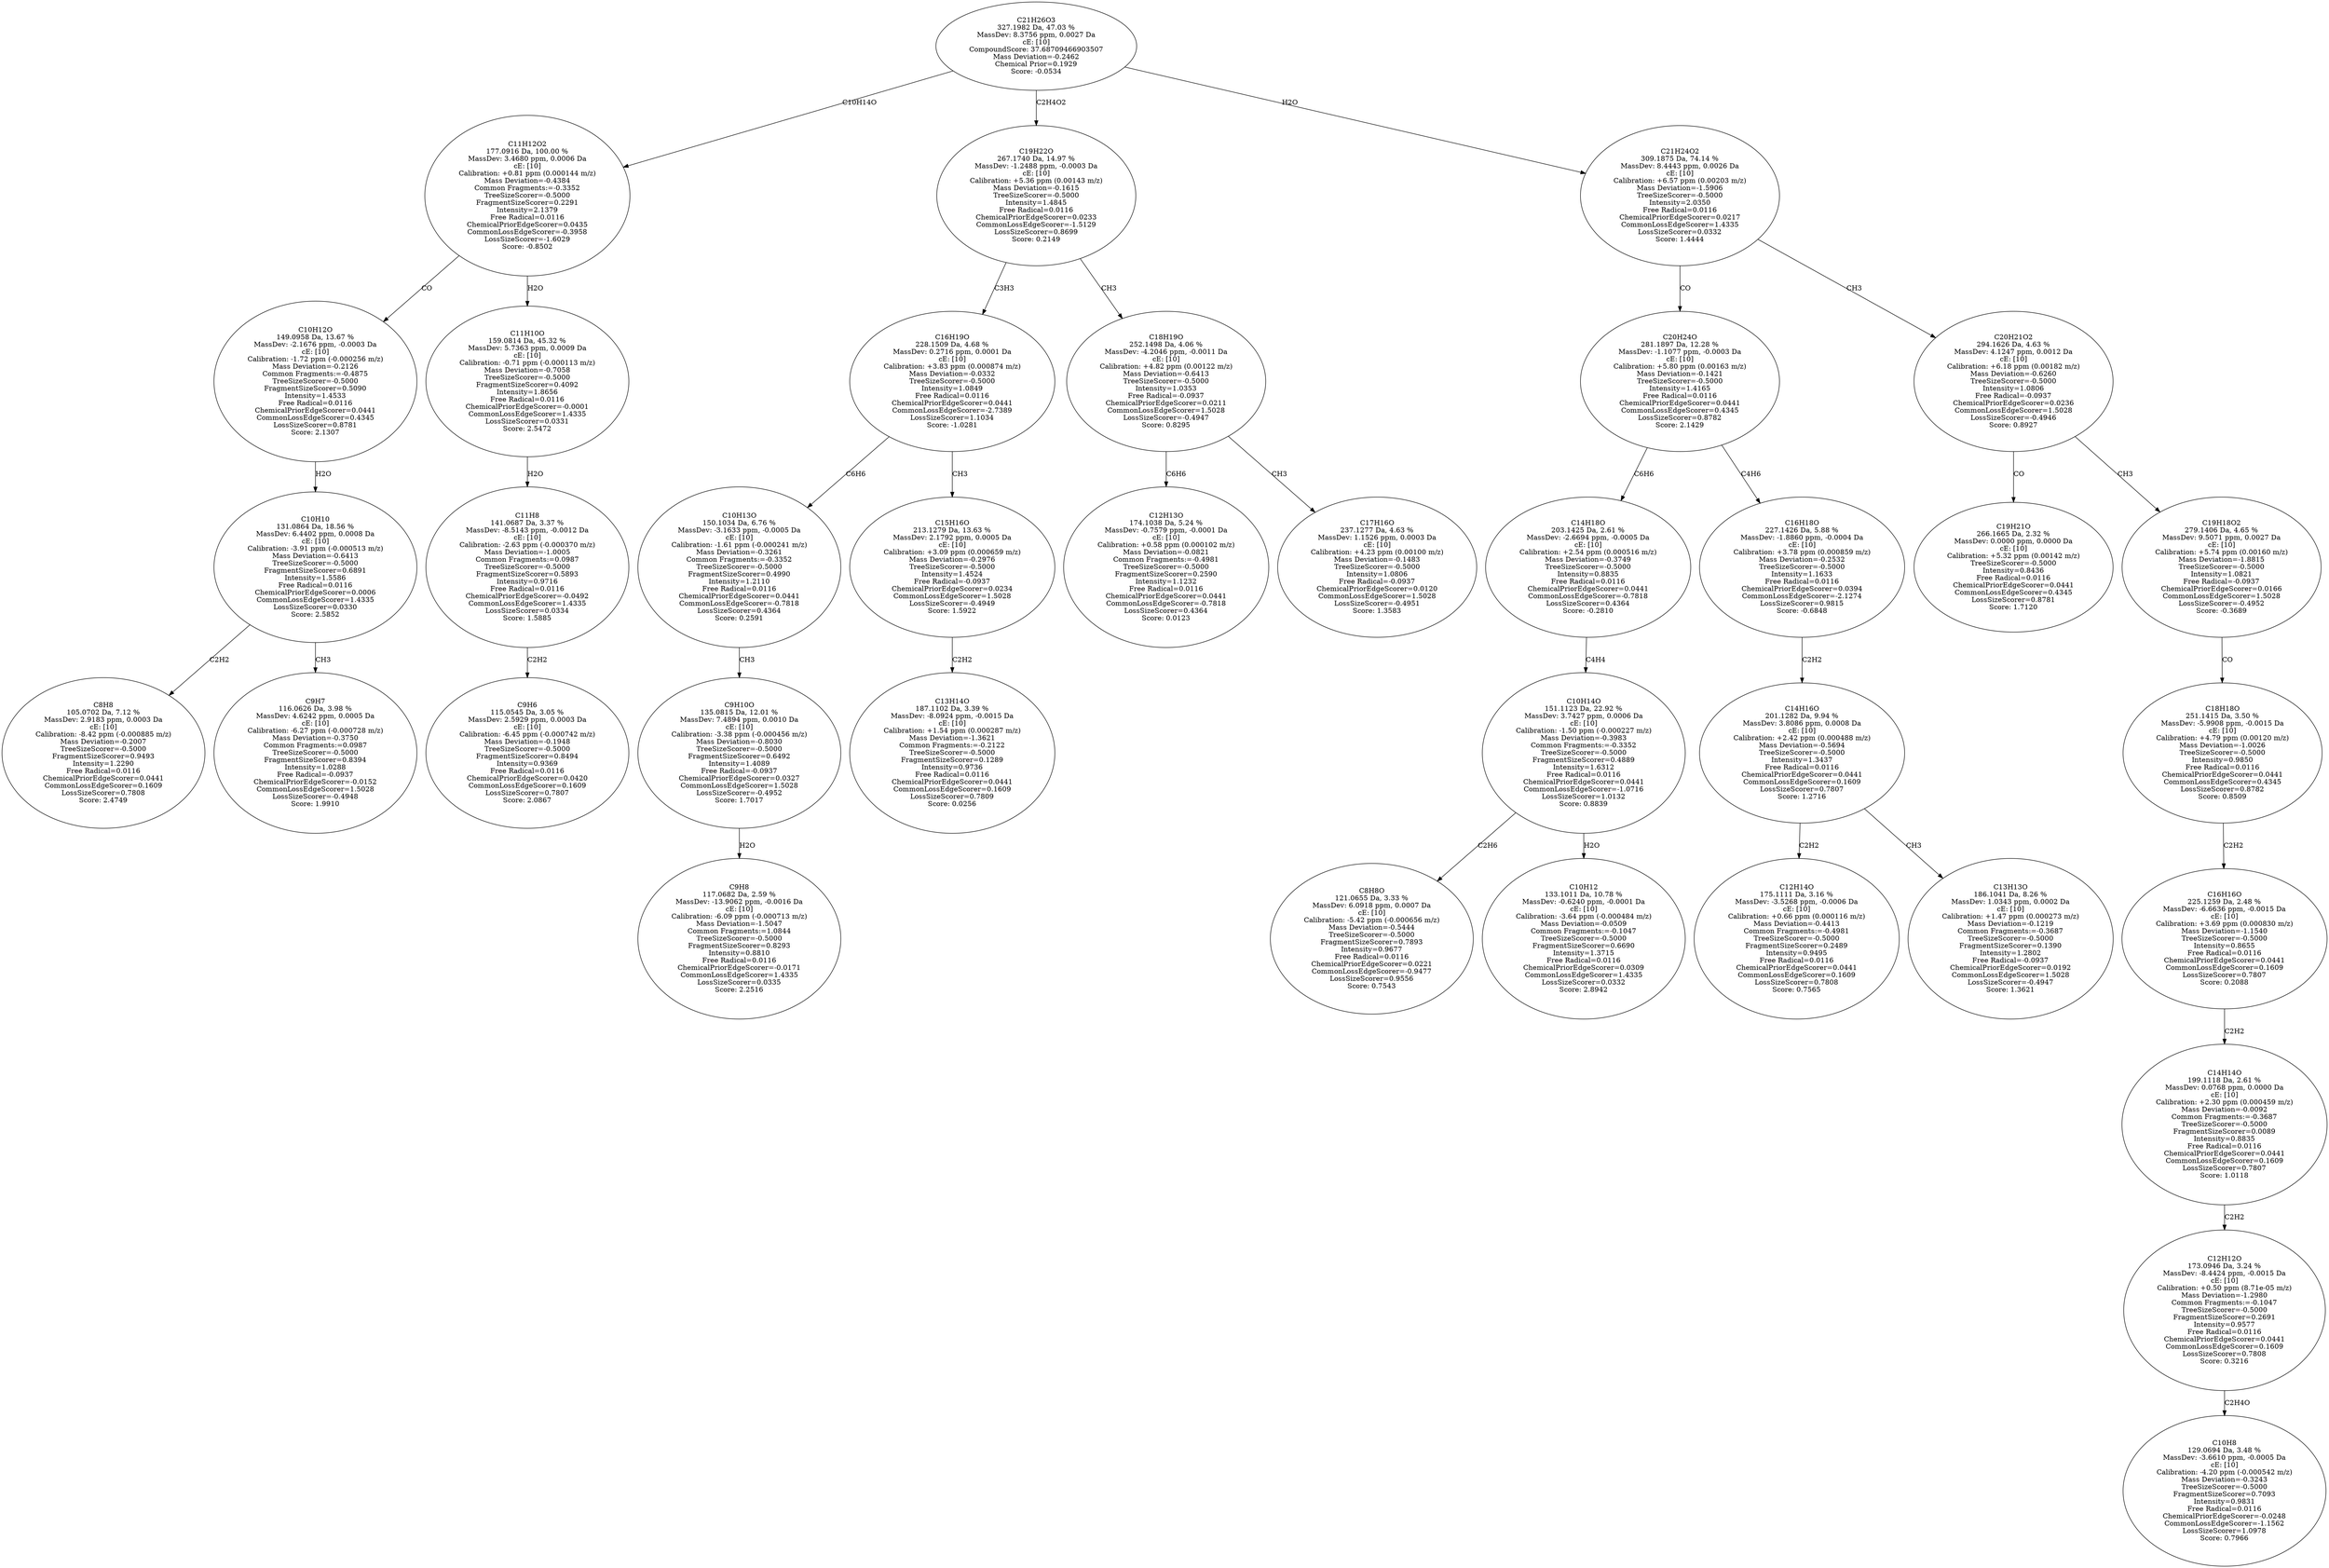 strict digraph {
v1 [label="C8H8\n105.0702 Da, 7.12 %\nMassDev: 2.9183 ppm, 0.0003 Da\ncE: [10]\nCalibration: -8.42 ppm (-0.000885 m/z)\nMass Deviation=-0.2007\nTreeSizeScorer=-0.5000\nFragmentSizeScorer=0.9493\nIntensity=1.2290\nFree Radical=0.0116\nChemicalPriorEdgeScorer=0.0441\nCommonLossEdgeScorer=0.1609\nLossSizeScorer=0.7808\nScore: 2.4749"];
v2 [label="C9H7\n116.0626 Da, 3.98 %\nMassDev: 4.6242 ppm, 0.0005 Da\ncE: [10]\nCalibration: -6.27 ppm (-0.000728 m/z)\nMass Deviation=-0.3750\nCommon Fragments:=0.0987\nTreeSizeScorer=-0.5000\nFragmentSizeScorer=0.8394\nIntensity=1.0288\nFree Radical=-0.0937\nChemicalPriorEdgeScorer=-0.0152\nCommonLossEdgeScorer=1.5028\nLossSizeScorer=-0.4948\nScore: 1.9910"];
v3 [label="C10H10\n131.0864 Da, 18.56 %\nMassDev: 6.4402 ppm, 0.0008 Da\ncE: [10]\nCalibration: -3.91 ppm (-0.000513 m/z)\nMass Deviation=-0.6413\nTreeSizeScorer=-0.5000\nFragmentSizeScorer=0.6891\nIntensity=1.5586\nFree Radical=0.0116\nChemicalPriorEdgeScorer=0.0006\nCommonLossEdgeScorer=1.4335\nLossSizeScorer=0.0330\nScore: 2.5852"];
v4 [label="C10H12O\n149.0958 Da, 13.67 %\nMassDev: -2.1676 ppm, -0.0003 Da\ncE: [10]\nCalibration: -1.72 ppm (-0.000256 m/z)\nMass Deviation=-0.2126\nCommon Fragments:=-0.4875\nTreeSizeScorer=-0.5000\nFragmentSizeScorer=0.5090\nIntensity=1.4533\nFree Radical=0.0116\nChemicalPriorEdgeScorer=0.0441\nCommonLossEdgeScorer=0.4345\nLossSizeScorer=0.8781\nScore: 2.1307"];
v5 [label="C9H6\n115.0545 Da, 3.05 %\nMassDev: 2.5929 ppm, 0.0003 Da\ncE: [10]\nCalibration: -6.45 ppm (-0.000742 m/z)\nMass Deviation=-0.1948\nTreeSizeScorer=-0.5000\nFragmentSizeScorer=0.8494\nIntensity=0.9369\nFree Radical=0.0116\nChemicalPriorEdgeScorer=0.0420\nCommonLossEdgeScorer=0.1609\nLossSizeScorer=0.7807\nScore: 2.0867"];
v6 [label="C11H8\n141.0687 Da, 3.37 %\nMassDev: -8.5143 ppm, -0.0012 Da\ncE: [10]\nCalibration: -2.63 ppm (-0.000370 m/z)\nMass Deviation=-1.0005\nCommon Fragments:=0.0987\nTreeSizeScorer=-0.5000\nFragmentSizeScorer=0.5893\nIntensity=0.9716\nFree Radical=0.0116\nChemicalPriorEdgeScorer=-0.0492\nCommonLossEdgeScorer=1.4335\nLossSizeScorer=0.0334\nScore: 1.5885"];
v7 [label="C11H10O\n159.0814 Da, 45.32 %\nMassDev: 5.7363 ppm, 0.0009 Da\ncE: [10]\nCalibration: -0.71 ppm (-0.000113 m/z)\nMass Deviation=-0.7058\nTreeSizeScorer=-0.5000\nFragmentSizeScorer=0.4092\nIntensity=1.8656\nFree Radical=0.0116\nChemicalPriorEdgeScorer=-0.0001\nCommonLossEdgeScorer=1.4335\nLossSizeScorer=0.0331\nScore: 2.5472"];
v8 [label="C11H12O2\n177.0916 Da, 100.00 %\nMassDev: 3.4680 ppm, 0.0006 Da\ncE: [10]\nCalibration: +0.81 ppm (0.000144 m/z)\nMass Deviation=-0.4384\nCommon Fragments:=-0.3352\nTreeSizeScorer=-0.5000\nFragmentSizeScorer=0.2291\nIntensity=2.1379\nFree Radical=0.0116\nChemicalPriorEdgeScorer=0.0435\nCommonLossEdgeScorer=-0.3958\nLossSizeScorer=-1.6029\nScore: -0.8502"];
v9 [label="C9H8\n117.0682 Da, 2.59 %\nMassDev: -13.9062 ppm, -0.0016 Da\ncE: [10]\nCalibration: -6.09 ppm (-0.000713 m/z)\nMass Deviation=-1.5047\nCommon Fragments:=1.0844\nTreeSizeScorer=-0.5000\nFragmentSizeScorer=0.8293\nIntensity=0.8810\nFree Radical=0.0116\nChemicalPriorEdgeScorer=-0.0171\nCommonLossEdgeScorer=1.4335\nLossSizeScorer=0.0335\nScore: 2.2516"];
v10 [label="C9H10O\n135.0815 Da, 12.01 %\nMassDev: 7.4894 ppm, 0.0010 Da\ncE: [10]\nCalibration: -3.38 ppm (-0.000456 m/z)\nMass Deviation=-0.8030\nTreeSizeScorer=-0.5000\nFragmentSizeScorer=0.6492\nIntensity=1.4089\nFree Radical=-0.0937\nChemicalPriorEdgeScorer=0.0327\nCommonLossEdgeScorer=1.5028\nLossSizeScorer=-0.4952\nScore: 1.7017"];
v11 [label="C10H13O\n150.1034 Da, 6.76 %\nMassDev: -3.1633 ppm, -0.0005 Da\ncE: [10]\nCalibration: -1.61 ppm (-0.000241 m/z)\nMass Deviation=-0.3261\nCommon Fragments:=-0.3352\nTreeSizeScorer=-0.5000\nFragmentSizeScorer=0.4990\nIntensity=1.2110\nFree Radical=0.0116\nChemicalPriorEdgeScorer=0.0441\nCommonLossEdgeScorer=-0.7818\nLossSizeScorer=0.4364\nScore: 0.2591"];
v12 [label="C13H14O\n187.1102 Da, 3.39 %\nMassDev: -8.0924 ppm, -0.0015 Da\ncE: [10]\nCalibration: +1.54 ppm (0.000287 m/z)\nMass Deviation=-1.3621\nCommon Fragments:=-0.2122\nTreeSizeScorer=-0.5000\nFragmentSizeScorer=0.1289\nIntensity=0.9736\nFree Radical=0.0116\nChemicalPriorEdgeScorer=0.0441\nCommonLossEdgeScorer=0.1609\nLossSizeScorer=0.7809\nScore: 0.0256"];
v13 [label="C15H16O\n213.1279 Da, 13.63 %\nMassDev: 2.1792 ppm, 0.0005 Da\ncE: [10]\nCalibration: +3.09 ppm (0.000659 m/z)\nMass Deviation=-0.2976\nTreeSizeScorer=-0.5000\nIntensity=1.4524\nFree Radical=-0.0937\nChemicalPriorEdgeScorer=0.0234\nCommonLossEdgeScorer=1.5028\nLossSizeScorer=-0.4949\nScore: 1.5922"];
v14 [label="C16H19O\n228.1509 Da, 4.68 %\nMassDev: 0.2716 ppm, 0.0001 Da\ncE: [10]\nCalibration: +3.83 ppm (0.000874 m/z)\nMass Deviation=-0.0332\nTreeSizeScorer=-0.5000\nIntensity=1.0849\nFree Radical=0.0116\nChemicalPriorEdgeScorer=0.0441\nCommonLossEdgeScorer=-2.7389\nLossSizeScorer=1.1034\nScore: -1.0281"];
v15 [label="C12H13O\n174.1038 Da, 5.24 %\nMassDev: -0.7579 ppm, -0.0001 Da\ncE: [10]\nCalibration: +0.58 ppm (0.000102 m/z)\nMass Deviation=-0.0821\nCommon Fragments:=-0.4981\nTreeSizeScorer=-0.5000\nFragmentSizeScorer=0.2590\nIntensity=1.1232\nFree Radical=0.0116\nChemicalPriorEdgeScorer=0.0441\nCommonLossEdgeScorer=-0.7818\nLossSizeScorer=0.4364\nScore: 0.0123"];
v16 [label="C17H16O\n237.1277 Da, 4.63 %\nMassDev: 1.1526 ppm, 0.0003 Da\ncE: [10]\nCalibration: +4.23 ppm (0.00100 m/z)\nMass Deviation=-0.1483\nTreeSizeScorer=-0.5000\nIntensity=1.0806\nFree Radical=-0.0937\nChemicalPriorEdgeScorer=0.0120\nCommonLossEdgeScorer=1.5028\nLossSizeScorer=-0.4951\nScore: 1.3583"];
v17 [label="C18H19O\n252.1498 Da, 4.06 %\nMassDev: -4.2046 ppm, -0.0011 Da\ncE: [10]\nCalibration: +4.82 ppm (0.00122 m/z)\nMass Deviation=-0.6413\nTreeSizeScorer=-0.5000\nIntensity=1.0353\nFree Radical=-0.0937\nChemicalPriorEdgeScorer=0.0211\nCommonLossEdgeScorer=1.5028\nLossSizeScorer=-0.4947\nScore: 0.8295"];
v18 [label="C19H22O\n267.1740 Da, 14.97 %\nMassDev: -1.2488 ppm, -0.0003 Da\ncE: [10]\nCalibration: +5.36 ppm (0.00143 m/z)\nMass Deviation=-0.1615\nTreeSizeScorer=-0.5000\nIntensity=1.4845\nFree Radical=0.0116\nChemicalPriorEdgeScorer=0.0233\nCommonLossEdgeScorer=-1.5129\nLossSizeScorer=0.8699\nScore: 0.2149"];
v19 [label="C8H8O\n121.0655 Da, 3.33 %\nMassDev: 6.0918 ppm, 0.0007 Da\ncE: [10]\nCalibration: -5.42 ppm (-0.000656 m/z)\nMass Deviation=-0.5444\nTreeSizeScorer=-0.5000\nFragmentSizeScorer=0.7893\nIntensity=0.9677\nFree Radical=0.0116\nChemicalPriorEdgeScorer=0.0221\nCommonLossEdgeScorer=-0.9477\nLossSizeScorer=0.9556\nScore: 0.7543"];
v20 [label="C10H12\n133.1011 Da, 10.78 %\nMassDev: -0.6240 ppm, -0.0001 Da\ncE: [10]\nCalibration: -3.64 ppm (-0.000484 m/z)\nMass Deviation=-0.0509\nCommon Fragments:=-0.1047\nTreeSizeScorer=-0.5000\nFragmentSizeScorer=0.6690\nIntensity=1.3715\nFree Radical=0.0116\nChemicalPriorEdgeScorer=0.0309\nCommonLossEdgeScorer=1.4335\nLossSizeScorer=0.0332\nScore: 2.8942"];
v21 [label="C10H14O\n151.1123 Da, 22.92 %\nMassDev: 3.7427 ppm, 0.0006 Da\ncE: [10]\nCalibration: -1.50 ppm (-0.000227 m/z)\nMass Deviation=-0.3983\nCommon Fragments:=-0.3352\nTreeSizeScorer=-0.5000\nFragmentSizeScorer=0.4889\nIntensity=1.6312\nFree Radical=0.0116\nChemicalPriorEdgeScorer=0.0441\nCommonLossEdgeScorer=-1.0716\nLossSizeScorer=1.0132\nScore: 0.8839"];
v22 [label="C14H18O\n203.1425 Da, 2.61 %\nMassDev: -2.6694 ppm, -0.0005 Da\ncE: [10]\nCalibration: +2.54 ppm (0.000516 m/z)\nMass Deviation=-0.3749\nTreeSizeScorer=-0.5000\nIntensity=0.8835\nFree Radical=0.0116\nChemicalPriorEdgeScorer=0.0441\nCommonLossEdgeScorer=-0.7818\nLossSizeScorer=0.4364\nScore: -0.2810"];
v23 [label="C12H14O\n175.1111 Da, 3.16 %\nMassDev: -3.5268 ppm, -0.0006 Da\ncE: [10]\nCalibration: +0.66 ppm (0.000116 m/z)\nMass Deviation=-0.4413\nCommon Fragments:=-0.4981\nTreeSizeScorer=-0.5000\nFragmentSizeScorer=0.2489\nIntensity=0.9495\nFree Radical=0.0116\nChemicalPriorEdgeScorer=0.0441\nCommonLossEdgeScorer=0.1609\nLossSizeScorer=0.7808\nScore: 0.7565"];
v24 [label="C13H13O\n186.1041 Da, 8.26 %\nMassDev: 1.0343 ppm, 0.0002 Da\ncE: [10]\nCalibration: +1.47 ppm (0.000273 m/z)\nMass Deviation=-0.1219\nCommon Fragments:=-0.3687\nTreeSizeScorer=-0.5000\nFragmentSizeScorer=0.1390\nIntensity=1.2802\nFree Radical=-0.0937\nChemicalPriorEdgeScorer=0.0192\nCommonLossEdgeScorer=1.5028\nLossSizeScorer=-0.4947\nScore: 1.3621"];
v25 [label="C14H16O\n201.1282 Da, 9.94 %\nMassDev: 3.8086 ppm, 0.0008 Da\ncE: [10]\nCalibration: +2.42 ppm (0.000488 m/z)\nMass Deviation=-0.5694\nTreeSizeScorer=-0.5000\nIntensity=1.3437\nFree Radical=0.0116\nChemicalPriorEdgeScorer=0.0441\nCommonLossEdgeScorer=0.1609\nLossSizeScorer=0.7807\nScore: 1.2716"];
v26 [label="C16H18O\n227.1426 Da, 5.88 %\nMassDev: -1.8860 ppm, -0.0004 Da\ncE: [10]\nCalibration: +3.78 ppm (0.000859 m/z)\nMass Deviation=-0.2532\nTreeSizeScorer=-0.5000\nIntensity=1.1633\nFree Radical=0.0116\nChemicalPriorEdgeScorer=0.0394\nCommonLossEdgeScorer=-2.1274\nLossSizeScorer=0.9815\nScore: -0.6848"];
v27 [label="C20H24O\n281.1897 Da, 12.28 %\nMassDev: -1.1077 ppm, -0.0003 Da\ncE: [10]\nCalibration: +5.80 ppm (0.00163 m/z)\nMass Deviation=-0.1421\nTreeSizeScorer=-0.5000\nIntensity=1.4165\nFree Radical=0.0116\nChemicalPriorEdgeScorer=0.0441\nCommonLossEdgeScorer=0.4345\nLossSizeScorer=0.8782\nScore: 2.1429"];
v28 [label="C19H21O\n266.1665 Da, 2.32 %\nMassDev: 0.0000 ppm, 0.0000 Da\ncE: [10]\nCalibration: +5.32 ppm (0.00142 m/z)\nTreeSizeScorer=-0.5000\nIntensity=0.8436\nFree Radical=0.0116\nChemicalPriorEdgeScorer=0.0441\nCommonLossEdgeScorer=0.4345\nLossSizeScorer=0.8781\nScore: 1.7120"];
v29 [label="C10H8\n129.0694 Da, 3.48 %\nMassDev: -3.6610 ppm, -0.0005 Da\ncE: [10]\nCalibration: -4.20 ppm (-0.000542 m/z)\nMass Deviation=-0.3243\nTreeSizeScorer=-0.5000\nFragmentSizeScorer=0.7093\nIntensity=0.9831\nFree Radical=0.0116\nChemicalPriorEdgeScorer=-0.0248\nCommonLossEdgeScorer=-1.1562\nLossSizeScorer=1.0978\nScore: 0.7966"];
v30 [label="C12H12O\n173.0946 Da, 3.24 %\nMassDev: -8.4424 ppm, -0.0015 Da\ncE: [10]\nCalibration: +0.50 ppm (8.71e-05 m/z)\nMass Deviation=-1.2980\nCommon Fragments:=-0.1047\nTreeSizeScorer=-0.5000\nFragmentSizeScorer=0.2691\nIntensity=0.9577\nFree Radical=0.0116\nChemicalPriorEdgeScorer=0.0441\nCommonLossEdgeScorer=0.1609\nLossSizeScorer=0.7808\nScore: 0.3216"];
v31 [label="C14H14O\n199.1118 Da, 2.61 %\nMassDev: 0.0768 ppm, 0.0000 Da\ncE: [10]\nCalibration: +2.30 ppm (0.000459 m/z)\nMass Deviation=-0.0092\nCommon Fragments:=-0.3687\nTreeSizeScorer=-0.5000\nFragmentSizeScorer=0.0089\nIntensity=0.8835\nFree Radical=0.0116\nChemicalPriorEdgeScorer=0.0441\nCommonLossEdgeScorer=0.1609\nLossSizeScorer=0.7807\nScore: 1.0118"];
v32 [label="C16H16O\n225.1259 Da, 2.48 %\nMassDev: -6.6636 ppm, -0.0015 Da\ncE: [10]\nCalibration: +3.69 ppm (0.000830 m/z)\nMass Deviation=-1.1540\nTreeSizeScorer=-0.5000\nIntensity=0.8655\nFree Radical=0.0116\nChemicalPriorEdgeScorer=0.0441\nCommonLossEdgeScorer=0.1609\nLossSizeScorer=0.7807\nScore: 0.2088"];
v33 [label="C18H18O\n251.1415 Da, 3.50 %\nMassDev: -5.9908 ppm, -0.0015 Da\ncE: [10]\nCalibration: +4.79 ppm (0.00120 m/z)\nMass Deviation=-1.0026\nTreeSizeScorer=-0.5000\nIntensity=0.9850\nFree Radical=0.0116\nChemicalPriorEdgeScorer=0.0441\nCommonLossEdgeScorer=0.4345\nLossSizeScorer=0.8782\nScore: 0.8509"];
v34 [label="C19H18O2\n279.1406 Da, 4.65 %\nMassDev: 9.5071 ppm, 0.0027 Da\ncE: [10]\nCalibration: +5.74 ppm (0.00160 m/z)\nMass Deviation=-1.8815\nTreeSizeScorer=-0.5000\nIntensity=1.0821\nFree Radical=-0.0937\nChemicalPriorEdgeScorer=0.0166\nCommonLossEdgeScorer=1.5028\nLossSizeScorer=-0.4952\nScore: -0.3689"];
v35 [label="C20H21O2\n294.1626 Da, 4.63 %\nMassDev: 4.1247 ppm, 0.0012 Da\ncE: [10]\nCalibration: +6.18 ppm (0.00182 m/z)\nMass Deviation=-0.6260\nTreeSizeScorer=-0.5000\nIntensity=1.0806\nFree Radical=-0.0937\nChemicalPriorEdgeScorer=0.0236\nCommonLossEdgeScorer=1.5028\nLossSizeScorer=-0.4946\nScore: 0.8927"];
v36 [label="C21H24O2\n309.1875 Da, 74.14 %\nMassDev: 8.4443 ppm, 0.0026 Da\ncE: [10]\nCalibration: +6.57 ppm (0.00203 m/z)\nMass Deviation=-1.5906\nTreeSizeScorer=-0.5000\nIntensity=2.0350\nFree Radical=0.0116\nChemicalPriorEdgeScorer=0.0217\nCommonLossEdgeScorer=1.4335\nLossSizeScorer=0.0332\nScore: 1.4444"];
v37 [label="C21H26O3\n327.1982 Da, 47.03 %\nMassDev: 8.3756 ppm, 0.0027 Da\ncE: [10]\nCompoundScore: 37.68709466903507\nMass Deviation=-0.2462\nChemical Prior=0.1929\nScore: -0.0534"];
v3 -> v1 [label="C2H2"];
v3 -> v2 [label="CH3"];
v4 -> v3 [label="H2O"];
v8 -> v4 [label="CO"];
v6 -> v5 [label="C2H2"];
v7 -> v6 [label="H2O"];
v8 -> v7 [label="H2O"];
v37 -> v8 [label="C10H14O"];
v10 -> v9 [label="H2O"];
v11 -> v10 [label="CH3"];
v14 -> v11 [label="C6H6"];
v13 -> v12 [label="C2H2"];
v14 -> v13 [label="CH3"];
v18 -> v14 [label="C3H3"];
v17 -> v15 [label="C6H6"];
v17 -> v16 [label="CH3"];
v18 -> v17 [label="CH3"];
v37 -> v18 [label="C2H4O2"];
v21 -> v19 [label="C2H6"];
v21 -> v20 [label="H2O"];
v22 -> v21 [label="C4H4"];
v27 -> v22 [label="C6H6"];
v25 -> v23 [label="C2H2"];
v25 -> v24 [label="CH3"];
v26 -> v25 [label="C2H2"];
v27 -> v26 [label="C4H6"];
v36 -> v27 [label="CO"];
v35 -> v28 [label="CO"];
v30 -> v29 [label="C2H4O"];
v31 -> v30 [label="C2H2"];
v32 -> v31 [label="C2H2"];
v33 -> v32 [label="C2H2"];
v34 -> v33 [label="CO"];
v35 -> v34 [label="CH3"];
v36 -> v35 [label="CH3"];
v37 -> v36 [label="H2O"];
}